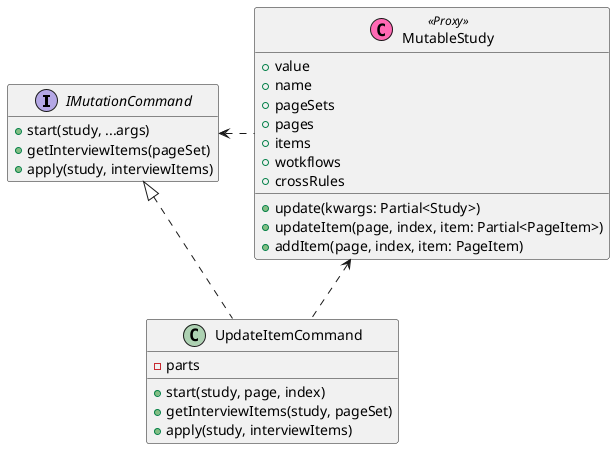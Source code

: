 @startuml commands
interface IMutationCommand {
  +start(study, ...args)
  +getInterviewItems(pageSet)
  +apply(study, interviewItems)
}

class MutableStudy <<(C, HotPink) Proxy>> {
  +value
  +name
  +pageSets
  +pages
  +items
  +wotkflows
  +crossRules
  +update(kwargs: Partial<Study>)
  +updateItem(page, index, item: Partial<PageItem>)
  +addItem(page, index, item: PageItem)
}

class UpdateItemCommand {
  -parts
  +start(study, page, index)
  +getInterviewItems(study, pageSet)
  +apply(study, interviewItems)
}


IMutationCommand <|.. UpdateItemCommand
IMutationCommand <. MutableStudy
MutableStudy <.. UpdateItemCommand
hide IMutationCommand fields
@enduml
